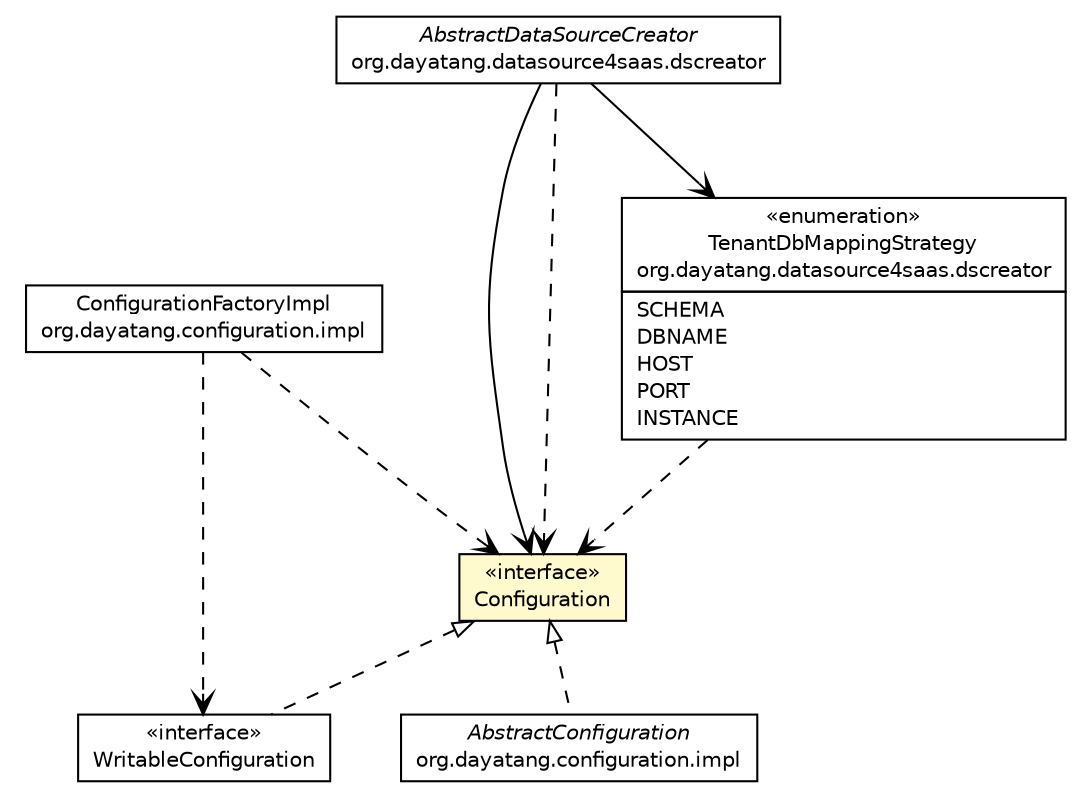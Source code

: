 #!/usr/local/bin/dot
#
# Class diagram 
# Generated by UMLGraph version R5_6_6-8-g8d7759 (http://www.umlgraph.org/)
#

digraph G {
	edge [fontname="Helvetica",fontsize=10,labelfontname="Helvetica",labelfontsize=10];
	node [fontname="Helvetica",fontsize=10,shape=plaintext];
	nodesep=0.25;
	ranksep=0.5;
	// org.dayatang.configuration.WritableConfiguration
	c30336 [label=<<table title="org.dayatang.configuration.WritableConfiguration" border="0" cellborder="1" cellspacing="0" cellpadding="2" port="p" href="./WritableConfiguration.html">
		<tr><td><table border="0" cellspacing="0" cellpadding="1">
<tr><td align="center" balign="center"> &#171;interface&#187; </td></tr>
<tr><td align="center" balign="center"> WritableConfiguration </td></tr>
		</table></td></tr>
		</table>>, URL="./WritableConfiguration.html", fontname="Helvetica", fontcolor="black", fontsize=10.0];
	// org.dayatang.configuration.Configuration
	c30339 [label=<<table title="org.dayatang.configuration.Configuration" border="0" cellborder="1" cellspacing="0" cellpadding="2" port="p" bgcolor="lemonChiffon" href="./Configuration.html">
		<tr><td><table border="0" cellspacing="0" cellpadding="1">
<tr><td align="center" balign="center"> &#171;interface&#187; </td></tr>
<tr><td align="center" balign="center"> Configuration </td></tr>
		</table></td></tr>
		</table>>, URL="./Configuration.html", fontname="Helvetica", fontcolor="black", fontsize=10.0];
	// org.dayatang.configuration.impl.ConfigurationFactoryImpl
	c30345 [label=<<table title="org.dayatang.configuration.impl.ConfigurationFactoryImpl" border="0" cellborder="1" cellspacing="0" cellpadding="2" port="p" href="./impl/ConfigurationFactoryImpl.html">
		<tr><td><table border="0" cellspacing="0" cellpadding="1">
<tr><td align="center" balign="center"> ConfigurationFactoryImpl </td></tr>
<tr><td align="center" balign="center"> org.dayatang.configuration.impl </td></tr>
		</table></td></tr>
		</table>>, URL="./impl/ConfigurationFactoryImpl.html", fontname="Helvetica", fontcolor="black", fontsize=10.0];
	// org.dayatang.configuration.impl.AbstractConfiguration
	c30348 [label=<<table title="org.dayatang.configuration.impl.AbstractConfiguration" border="0" cellborder="1" cellspacing="0" cellpadding="2" port="p" href="./impl/AbstractConfiguration.html">
		<tr><td><table border="0" cellspacing="0" cellpadding="1">
<tr><td align="center" balign="center"><font face="Helvetica-Oblique"> AbstractConfiguration </font></td></tr>
<tr><td align="center" balign="center"> org.dayatang.configuration.impl </td></tr>
		</table></td></tr>
		</table>>, URL="./impl/AbstractConfiguration.html", fontname="Helvetica", fontcolor="black", fontsize=10.0];
	// org.dayatang.datasource4saas.dscreator.TenantDbMappingStrategy
	c30448 [label=<<table title="org.dayatang.datasource4saas.dscreator.TenantDbMappingStrategy" border="0" cellborder="1" cellspacing="0" cellpadding="2" port="p" href="../datasource4saas/dscreator/TenantDbMappingStrategy.html">
		<tr><td><table border="0" cellspacing="0" cellpadding="1">
<tr><td align="center" balign="center"> &#171;enumeration&#187; </td></tr>
<tr><td align="center" balign="center"> TenantDbMappingStrategy </td></tr>
<tr><td align="center" balign="center"> org.dayatang.datasource4saas.dscreator </td></tr>
		</table></td></tr>
		<tr><td><table border="0" cellspacing="0" cellpadding="1">
<tr><td align="left" balign="left"> SCHEMA </td></tr>
<tr><td align="left" balign="left"> DBNAME </td></tr>
<tr><td align="left" balign="left"> HOST </td></tr>
<tr><td align="left" balign="left"> PORT </td></tr>
<tr><td align="left" balign="left"> INSTANCE </td></tr>
		</table></td></tr>
		</table>>, URL="../datasource4saas/dscreator/TenantDbMappingStrategy.html", fontname="Helvetica", fontcolor="black", fontsize=10.0];
	// org.dayatang.datasource4saas.dscreator.AbstractDataSourceCreator
	c30455 [label=<<table title="org.dayatang.datasource4saas.dscreator.AbstractDataSourceCreator" border="0" cellborder="1" cellspacing="0" cellpadding="2" port="p" href="../datasource4saas/dscreator/AbstractDataSourceCreator.html">
		<tr><td><table border="0" cellspacing="0" cellpadding="1">
<tr><td align="center" balign="center"><font face="Helvetica-Oblique"> AbstractDataSourceCreator </font></td></tr>
<tr><td align="center" balign="center"> org.dayatang.datasource4saas.dscreator </td></tr>
		</table></td></tr>
		</table>>, URL="../datasource4saas/dscreator/AbstractDataSourceCreator.html", fontname="Helvetica", fontcolor="black", fontsize=10.0];
	//org.dayatang.configuration.WritableConfiguration implements org.dayatang.configuration.Configuration
	c30339:p -> c30336:p [dir=back,arrowtail=empty,style=dashed];
	//org.dayatang.configuration.impl.AbstractConfiguration implements org.dayatang.configuration.Configuration
	c30339:p -> c30348:p [dir=back,arrowtail=empty,style=dashed];
	// org.dayatang.datasource4saas.dscreator.AbstractDataSourceCreator NAVASSOC org.dayatang.configuration.Configuration
	c30455:p -> c30339:p [taillabel="", label=" "headlabel="", fontname="Helvetica", fontcolor="black", fontsize=10.0, color="black", arrowhead=open];
	// org.dayatang.datasource4saas.dscreator.AbstractDataSourceCreator NAVASSOC org.dayatang.datasource4saas.dscreator.TenantDbMappingStrategy
	c30455:p -> c30448:p [taillabel="", label=" "headlabel="", fontname="Helvetica", fontcolor="black", fontsize=10.0, color="black", arrowhead=open];
	// org.dayatang.configuration.impl.ConfigurationFactoryImpl DEPEND org.dayatang.configuration.Configuration
	c30345:p -> c30339:p [taillabel="", label=" "headlabel="", fontname="Helvetica", fontcolor="black", fontsize=10.0, color="black", arrowhead=open, style=dashed];
	// org.dayatang.configuration.impl.ConfigurationFactoryImpl DEPEND org.dayatang.configuration.WritableConfiguration
	c30345:p -> c30336:p [taillabel="", label=" "headlabel="", fontname="Helvetica", fontcolor="black", fontsize=10.0, color="black", arrowhead=open, style=dashed];
	// org.dayatang.datasource4saas.dscreator.TenantDbMappingStrategy DEPEND org.dayatang.configuration.Configuration
	c30448:p -> c30339:p [taillabel="", label=" "headlabel="", fontname="Helvetica", fontcolor="black", fontsize=10.0, color="black", arrowhead=open, style=dashed];
	// org.dayatang.datasource4saas.dscreator.AbstractDataSourceCreator DEPEND org.dayatang.configuration.Configuration
	c30455:p -> c30339:p [taillabel="", label=" "headlabel="", fontname="Helvetica", fontcolor="black", fontsize=10.0, color="black", arrowhead=open, style=dashed];
}

